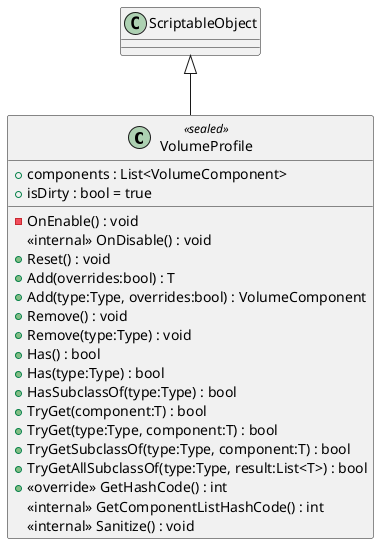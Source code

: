 @startuml
class VolumeProfile <<sealed>> {
    + components : List<VolumeComponent>
    + isDirty : bool = true
    - OnEnable() : void
    <<internal>> OnDisable() : void
    + Reset() : void
    + Add(overrides:bool) : T
    + Add(type:Type, overrides:bool) : VolumeComponent
    + Remove() : void
    + Remove(type:Type) : void
    + Has() : bool
    + Has(type:Type) : bool
    + HasSubclassOf(type:Type) : bool
    + TryGet(component:T) : bool
    + TryGet(type:Type, component:T) : bool
    + TryGetSubclassOf(type:Type, component:T) : bool
    + TryGetAllSubclassOf(type:Type, result:List<T>) : bool
    + <<override>> GetHashCode() : int
    <<internal>> GetComponentListHashCode() : int
    <<internal>> Sanitize() : void
}
ScriptableObject <|-- VolumeProfile
@enduml
